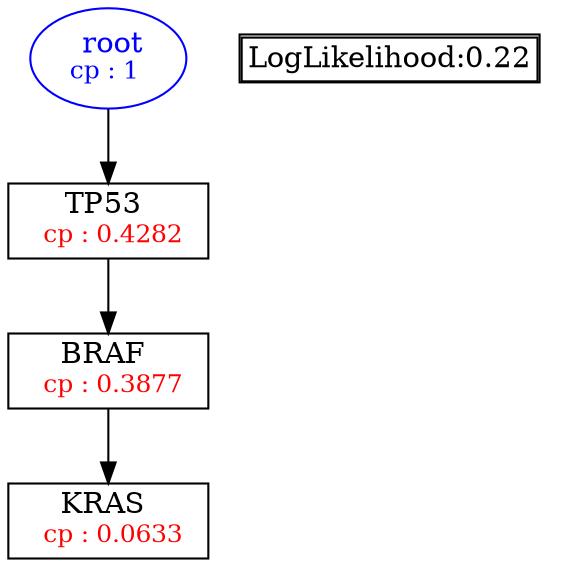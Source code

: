digraph tree {
    "root" [label=<<font color='Blue'> root</font><br/><font color='Blue' POINT-SIZE='12'>cp : 1 </font>>, shape=oval, color=Blue];
    "S1" [label =<TP53 <br/> <font color='Red' POINT-SIZE='12'> cp : 0.4282 </font>>, shape=box];
    "S2" [label =<BRAF <br/> <font color='Red' POINT-SIZE='12'> cp : 0.3877 </font>>, shape=box];
    "S3" [label =<KRAS <br/> <font color='Red' POINT-SIZE='12'> cp : 0.0633 </font>>, shape=box];
    "root" -> "S1";
    "S1" -> "S2";
    "S2" -> "S3";

    node[shape=plaintext]
    fontsize="10"
    struct1 [label=
    <<TABLE BORDER="1" CELLBORDER="1" CELLSPACING="0" >
    <TR><TD ALIGN="LEFT">LogLikelihood:0.22</TD></TR>
    </TABLE>>];

}
